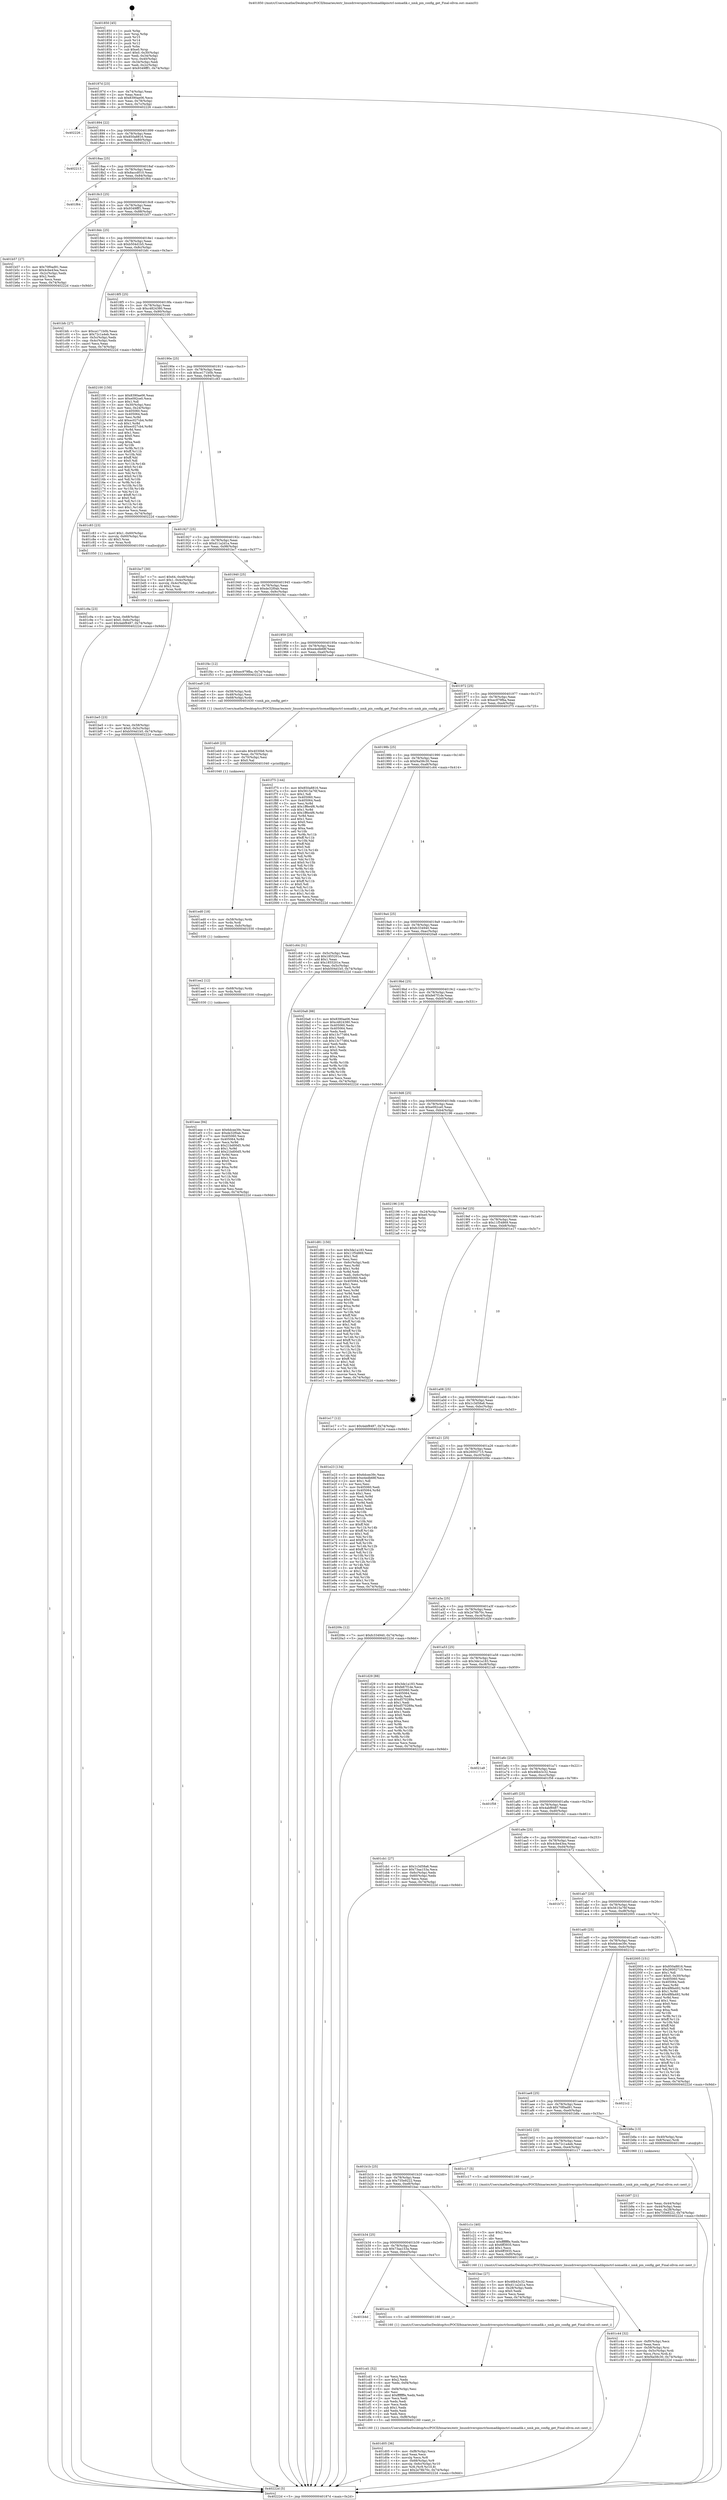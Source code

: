 digraph "0x401850" {
  label = "0x401850 (/mnt/c/Users/mathe/Desktop/tcc/POCII/binaries/extr_linuxdriverspinctrlnomadikpinctrl-nomadik.c_nmk_pin_config_get_Final-ollvm.out::main(0))"
  labelloc = "t"
  node[shape=record]

  Entry [label="",width=0.3,height=0.3,shape=circle,fillcolor=black,style=filled]
  "0x40187d" [label="{
     0x40187d [23]\l
     | [instrs]\l
     &nbsp;&nbsp;0x40187d \<+3\>: mov -0x74(%rbp),%eax\l
     &nbsp;&nbsp;0x401880 \<+2\>: mov %eax,%ecx\l
     &nbsp;&nbsp;0x401882 \<+6\>: sub $0x8390ae06,%ecx\l
     &nbsp;&nbsp;0x401888 \<+3\>: mov %eax,-0x78(%rbp)\l
     &nbsp;&nbsp;0x40188b \<+3\>: mov %ecx,-0x7c(%rbp)\l
     &nbsp;&nbsp;0x40188e \<+6\>: je 0000000000402226 \<main+0x9d6\>\l
  }"]
  "0x402226" [label="{
     0x402226\l
  }", style=dashed]
  "0x401894" [label="{
     0x401894 [22]\l
     | [instrs]\l
     &nbsp;&nbsp;0x401894 \<+5\>: jmp 0000000000401899 \<main+0x49\>\l
     &nbsp;&nbsp;0x401899 \<+3\>: mov -0x78(%rbp),%eax\l
     &nbsp;&nbsp;0x40189c \<+5\>: sub $0x850a8816,%eax\l
     &nbsp;&nbsp;0x4018a1 \<+3\>: mov %eax,-0x80(%rbp)\l
     &nbsp;&nbsp;0x4018a4 \<+6\>: je 0000000000402213 \<main+0x9c3\>\l
  }"]
  Exit [label="",width=0.3,height=0.3,shape=circle,fillcolor=black,style=filled,peripheries=2]
  "0x402213" [label="{
     0x402213\l
  }", style=dashed]
  "0x4018aa" [label="{
     0x4018aa [25]\l
     | [instrs]\l
     &nbsp;&nbsp;0x4018aa \<+5\>: jmp 00000000004018af \<main+0x5f\>\l
     &nbsp;&nbsp;0x4018af \<+3\>: mov -0x78(%rbp),%eax\l
     &nbsp;&nbsp;0x4018b2 \<+5\>: sub $0x8accd010,%eax\l
     &nbsp;&nbsp;0x4018b7 \<+6\>: mov %eax,-0x84(%rbp)\l
     &nbsp;&nbsp;0x4018bd \<+6\>: je 0000000000401f64 \<main+0x714\>\l
  }"]
  "0x401eee" [label="{
     0x401eee [94]\l
     | [instrs]\l
     &nbsp;&nbsp;0x401eee \<+5\>: mov $0x6dcee39c,%eax\l
     &nbsp;&nbsp;0x401ef3 \<+5\>: mov $0xde32f0ab,%esi\l
     &nbsp;&nbsp;0x401ef8 \<+7\>: mov 0x405060,%ecx\l
     &nbsp;&nbsp;0x401eff \<+8\>: mov 0x405064,%r8d\l
     &nbsp;&nbsp;0x401f07 \<+3\>: mov %ecx,%r9d\l
     &nbsp;&nbsp;0x401f0a \<+7\>: sub $0x21bd00d5,%r9d\l
     &nbsp;&nbsp;0x401f11 \<+4\>: sub $0x1,%r9d\l
     &nbsp;&nbsp;0x401f15 \<+7\>: add $0x21bd00d5,%r9d\l
     &nbsp;&nbsp;0x401f1c \<+4\>: imul %r9d,%ecx\l
     &nbsp;&nbsp;0x401f20 \<+3\>: and $0x1,%ecx\l
     &nbsp;&nbsp;0x401f23 \<+3\>: cmp $0x0,%ecx\l
     &nbsp;&nbsp;0x401f26 \<+4\>: sete %r10b\l
     &nbsp;&nbsp;0x401f2a \<+4\>: cmp $0xa,%r8d\l
     &nbsp;&nbsp;0x401f2e \<+4\>: setl %r11b\l
     &nbsp;&nbsp;0x401f32 \<+3\>: mov %r10b,%bl\l
     &nbsp;&nbsp;0x401f35 \<+3\>: and %r11b,%bl\l
     &nbsp;&nbsp;0x401f38 \<+3\>: xor %r11b,%r10b\l
     &nbsp;&nbsp;0x401f3b \<+3\>: or %r10b,%bl\l
     &nbsp;&nbsp;0x401f3e \<+3\>: test $0x1,%bl\l
     &nbsp;&nbsp;0x401f41 \<+3\>: cmovne %esi,%eax\l
     &nbsp;&nbsp;0x401f44 \<+3\>: mov %eax,-0x74(%rbp)\l
     &nbsp;&nbsp;0x401f47 \<+5\>: jmp 000000000040222d \<main+0x9dd\>\l
  }"]
  "0x401f64" [label="{
     0x401f64\l
  }", style=dashed]
  "0x4018c3" [label="{
     0x4018c3 [25]\l
     | [instrs]\l
     &nbsp;&nbsp;0x4018c3 \<+5\>: jmp 00000000004018c8 \<main+0x78\>\l
     &nbsp;&nbsp;0x4018c8 \<+3\>: mov -0x78(%rbp),%eax\l
     &nbsp;&nbsp;0x4018cb \<+5\>: sub $0x9349fff1,%eax\l
     &nbsp;&nbsp;0x4018d0 \<+6\>: mov %eax,-0x88(%rbp)\l
     &nbsp;&nbsp;0x4018d6 \<+6\>: je 0000000000401b57 \<main+0x307\>\l
  }"]
  "0x401ee2" [label="{
     0x401ee2 [12]\l
     | [instrs]\l
     &nbsp;&nbsp;0x401ee2 \<+4\>: mov -0x68(%rbp),%rdx\l
     &nbsp;&nbsp;0x401ee6 \<+3\>: mov %rdx,%rdi\l
     &nbsp;&nbsp;0x401ee9 \<+5\>: call 0000000000401030 \<free@plt\>\l
     | [calls]\l
     &nbsp;&nbsp;0x401030 \{1\} (unknown)\l
  }"]
  "0x401b57" [label="{
     0x401b57 [27]\l
     | [instrs]\l
     &nbsp;&nbsp;0x401b57 \<+5\>: mov $0x70f0ad91,%eax\l
     &nbsp;&nbsp;0x401b5c \<+5\>: mov $0x4cbe43ea,%ecx\l
     &nbsp;&nbsp;0x401b61 \<+3\>: mov -0x2c(%rbp),%edx\l
     &nbsp;&nbsp;0x401b64 \<+3\>: cmp $0x2,%edx\l
     &nbsp;&nbsp;0x401b67 \<+3\>: cmovne %ecx,%eax\l
     &nbsp;&nbsp;0x401b6a \<+3\>: mov %eax,-0x74(%rbp)\l
     &nbsp;&nbsp;0x401b6d \<+5\>: jmp 000000000040222d \<main+0x9dd\>\l
  }"]
  "0x4018dc" [label="{
     0x4018dc [25]\l
     | [instrs]\l
     &nbsp;&nbsp;0x4018dc \<+5\>: jmp 00000000004018e1 \<main+0x91\>\l
     &nbsp;&nbsp;0x4018e1 \<+3\>: mov -0x78(%rbp),%eax\l
     &nbsp;&nbsp;0x4018e4 \<+5\>: sub $0xb504d1b5,%eax\l
     &nbsp;&nbsp;0x4018e9 \<+6\>: mov %eax,-0x8c(%rbp)\l
     &nbsp;&nbsp;0x4018ef \<+6\>: je 0000000000401bfc \<main+0x3ac\>\l
  }"]
  "0x40222d" [label="{
     0x40222d [5]\l
     | [instrs]\l
     &nbsp;&nbsp;0x40222d \<+5\>: jmp 000000000040187d \<main+0x2d\>\l
  }"]
  "0x401850" [label="{
     0x401850 [45]\l
     | [instrs]\l
     &nbsp;&nbsp;0x401850 \<+1\>: push %rbp\l
     &nbsp;&nbsp;0x401851 \<+3\>: mov %rsp,%rbp\l
     &nbsp;&nbsp;0x401854 \<+2\>: push %r15\l
     &nbsp;&nbsp;0x401856 \<+2\>: push %r14\l
     &nbsp;&nbsp;0x401858 \<+2\>: push %r12\l
     &nbsp;&nbsp;0x40185a \<+1\>: push %rbx\l
     &nbsp;&nbsp;0x40185b \<+7\>: sub $0xe0,%rsp\l
     &nbsp;&nbsp;0x401862 \<+7\>: movl $0x0,-0x30(%rbp)\l
     &nbsp;&nbsp;0x401869 \<+3\>: mov %edi,-0x34(%rbp)\l
     &nbsp;&nbsp;0x40186c \<+4\>: mov %rsi,-0x40(%rbp)\l
     &nbsp;&nbsp;0x401870 \<+3\>: mov -0x34(%rbp),%edi\l
     &nbsp;&nbsp;0x401873 \<+3\>: mov %edi,-0x2c(%rbp)\l
     &nbsp;&nbsp;0x401876 \<+7\>: movl $0x9349fff1,-0x74(%rbp)\l
  }"]
  "0x401ed0" [label="{
     0x401ed0 [18]\l
     | [instrs]\l
     &nbsp;&nbsp;0x401ed0 \<+4\>: mov -0x58(%rbp),%rdx\l
     &nbsp;&nbsp;0x401ed4 \<+3\>: mov %rdx,%rdi\l
     &nbsp;&nbsp;0x401ed7 \<+6\>: mov %eax,-0xfc(%rbp)\l
     &nbsp;&nbsp;0x401edd \<+5\>: call 0000000000401030 \<free@plt\>\l
     | [calls]\l
     &nbsp;&nbsp;0x401030 \{1\} (unknown)\l
  }"]
  "0x401bfc" [label="{
     0x401bfc [27]\l
     | [instrs]\l
     &nbsp;&nbsp;0x401bfc \<+5\>: mov $0xce171b0b,%eax\l
     &nbsp;&nbsp;0x401c01 \<+5\>: mov $0x72c1a4eb,%ecx\l
     &nbsp;&nbsp;0x401c06 \<+3\>: mov -0x5c(%rbp),%edx\l
     &nbsp;&nbsp;0x401c09 \<+3\>: cmp -0x4c(%rbp),%edx\l
     &nbsp;&nbsp;0x401c0c \<+3\>: cmovl %ecx,%eax\l
     &nbsp;&nbsp;0x401c0f \<+3\>: mov %eax,-0x74(%rbp)\l
     &nbsp;&nbsp;0x401c12 \<+5\>: jmp 000000000040222d \<main+0x9dd\>\l
  }"]
  "0x4018f5" [label="{
     0x4018f5 [25]\l
     | [instrs]\l
     &nbsp;&nbsp;0x4018f5 \<+5\>: jmp 00000000004018fa \<main+0xaa\>\l
     &nbsp;&nbsp;0x4018fa \<+3\>: mov -0x78(%rbp),%eax\l
     &nbsp;&nbsp;0x4018fd \<+5\>: sub $0xc4824380,%eax\l
     &nbsp;&nbsp;0x401902 \<+6\>: mov %eax,-0x90(%rbp)\l
     &nbsp;&nbsp;0x401908 \<+6\>: je 0000000000402100 \<main+0x8b0\>\l
  }"]
  "0x401eb9" [label="{
     0x401eb9 [23]\l
     | [instrs]\l
     &nbsp;&nbsp;0x401eb9 \<+10\>: movabs $0x4030b6,%rdi\l
     &nbsp;&nbsp;0x401ec3 \<+3\>: mov %eax,-0x70(%rbp)\l
     &nbsp;&nbsp;0x401ec6 \<+3\>: mov -0x70(%rbp),%esi\l
     &nbsp;&nbsp;0x401ec9 \<+2\>: mov $0x0,%al\l
     &nbsp;&nbsp;0x401ecb \<+5\>: call 0000000000401040 \<printf@plt\>\l
     | [calls]\l
     &nbsp;&nbsp;0x401040 \{1\} (unknown)\l
  }"]
  "0x402100" [label="{
     0x402100 [150]\l
     | [instrs]\l
     &nbsp;&nbsp;0x402100 \<+5\>: mov $0x8390ae06,%eax\l
     &nbsp;&nbsp;0x402105 \<+5\>: mov $0xe092ce0,%ecx\l
     &nbsp;&nbsp;0x40210a \<+2\>: mov $0x1,%dl\l
     &nbsp;&nbsp;0x40210c \<+3\>: mov -0x30(%rbp),%esi\l
     &nbsp;&nbsp;0x40210f \<+3\>: mov %esi,-0x24(%rbp)\l
     &nbsp;&nbsp;0x402112 \<+7\>: mov 0x405060,%esi\l
     &nbsp;&nbsp;0x402119 \<+7\>: mov 0x405064,%edi\l
     &nbsp;&nbsp;0x402120 \<+3\>: mov %esi,%r8d\l
     &nbsp;&nbsp;0x402123 \<+7\>: add $0xec027cb4,%r8d\l
     &nbsp;&nbsp;0x40212a \<+4\>: sub $0x1,%r8d\l
     &nbsp;&nbsp;0x40212e \<+7\>: sub $0xec027cb4,%r8d\l
     &nbsp;&nbsp;0x402135 \<+4\>: imul %r8d,%esi\l
     &nbsp;&nbsp;0x402139 \<+3\>: and $0x1,%esi\l
     &nbsp;&nbsp;0x40213c \<+3\>: cmp $0x0,%esi\l
     &nbsp;&nbsp;0x40213f \<+4\>: sete %r9b\l
     &nbsp;&nbsp;0x402143 \<+3\>: cmp $0xa,%edi\l
     &nbsp;&nbsp;0x402146 \<+4\>: setl %r10b\l
     &nbsp;&nbsp;0x40214a \<+3\>: mov %r9b,%r11b\l
     &nbsp;&nbsp;0x40214d \<+4\>: xor $0xff,%r11b\l
     &nbsp;&nbsp;0x402151 \<+3\>: mov %r10b,%bl\l
     &nbsp;&nbsp;0x402154 \<+3\>: xor $0xff,%bl\l
     &nbsp;&nbsp;0x402157 \<+3\>: xor $0x0,%dl\l
     &nbsp;&nbsp;0x40215a \<+3\>: mov %r11b,%r14b\l
     &nbsp;&nbsp;0x40215d \<+4\>: and $0x0,%r14b\l
     &nbsp;&nbsp;0x402161 \<+3\>: and %dl,%r9b\l
     &nbsp;&nbsp;0x402164 \<+3\>: mov %bl,%r15b\l
     &nbsp;&nbsp;0x402167 \<+4\>: and $0x0,%r15b\l
     &nbsp;&nbsp;0x40216b \<+3\>: and %dl,%r10b\l
     &nbsp;&nbsp;0x40216e \<+3\>: or %r9b,%r14b\l
     &nbsp;&nbsp;0x402171 \<+3\>: or %r10b,%r15b\l
     &nbsp;&nbsp;0x402174 \<+3\>: xor %r15b,%r14b\l
     &nbsp;&nbsp;0x402177 \<+3\>: or %bl,%r11b\l
     &nbsp;&nbsp;0x40217a \<+4\>: xor $0xff,%r11b\l
     &nbsp;&nbsp;0x40217e \<+3\>: or $0x0,%dl\l
     &nbsp;&nbsp;0x402181 \<+3\>: and %dl,%r11b\l
     &nbsp;&nbsp;0x402184 \<+3\>: or %r11b,%r14b\l
     &nbsp;&nbsp;0x402187 \<+4\>: test $0x1,%r14b\l
     &nbsp;&nbsp;0x40218b \<+3\>: cmovne %ecx,%eax\l
     &nbsp;&nbsp;0x40218e \<+3\>: mov %eax,-0x74(%rbp)\l
     &nbsp;&nbsp;0x402191 \<+5\>: jmp 000000000040222d \<main+0x9dd\>\l
  }"]
  "0x40190e" [label="{
     0x40190e [25]\l
     | [instrs]\l
     &nbsp;&nbsp;0x40190e \<+5\>: jmp 0000000000401913 \<main+0xc3\>\l
     &nbsp;&nbsp;0x401913 \<+3\>: mov -0x78(%rbp),%eax\l
     &nbsp;&nbsp;0x401916 \<+5\>: sub $0xce171b0b,%eax\l
     &nbsp;&nbsp;0x40191b \<+6\>: mov %eax,-0x94(%rbp)\l
     &nbsp;&nbsp;0x401921 \<+6\>: je 0000000000401c83 \<main+0x433\>\l
  }"]
  "0x401d05" [label="{
     0x401d05 [36]\l
     | [instrs]\l
     &nbsp;&nbsp;0x401d05 \<+6\>: mov -0xf8(%rbp),%ecx\l
     &nbsp;&nbsp;0x401d0b \<+3\>: imul %eax,%ecx\l
     &nbsp;&nbsp;0x401d0e \<+3\>: movslq %ecx,%r8\l
     &nbsp;&nbsp;0x401d11 \<+4\>: mov -0x68(%rbp),%r9\l
     &nbsp;&nbsp;0x401d15 \<+4\>: movslq -0x6c(%rbp),%r10\l
     &nbsp;&nbsp;0x401d19 \<+4\>: mov %r8,(%r9,%r10,8)\l
     &nbsp;&nbsp;0x401d1d \<+7\>: movl $0x2e78b70c,-0x74(%rbp)\l
     &nbsp;&nbsp;0x401d24 \<+5\>: jmp 000000000040222d \<main+0x9dd\>\l
  }"]
  "0x401c83" [label="{
     0x401c83 [23]\l
     | [instrs]\l
     &nbsp;&nbsp;0x401c83 \<+7\>: movl $0x1,-0x60(%rbp)\l
     &nbsp;&nbsp;0x401c8a \<+4\>: movslq -0x60(%rbp),%rax\l
     &nbsp;&nbsp;0x401c8e \<+4\>: shl $0x3,%rax\l
     &nbsp;&nbsp;0x401c92 \<+3\>: mov %rax,%rdi\l
     &nbsp;&nbsp;0x401c95 \<+5\>: call 0000000000401050 \<malloc@plt\>\l
     | [calls]\l
     &nbsp;&nbsp;0x401050 \{1\} (unknown)\l
  }"]
  "0x401927" [label="{
     0x401927 [25]\l
     | [instrs]\l
     &nbsp;&nbsp;0x401927 \<+5\>: jmp 000000000040192c \<main+0xdc\>\l
     &nbsp;&nbsp;0x40192c \<+3\>: mov -0x78(%rbp),%eax\l
     &nbsp;&nbsp;0x40192f \<+5\>: sub $0xd11a2d1a,%eax\l
     &nbsp;&nbsp;0x401934 \<+6\>: mov %eax,-0x98(%rbp)\l
     &nbsp;&nbsp;0x40193a \<+6\>: je 0000000000401bc7 \<main+0x377\>\l
  }"]
  "0x401cd1" [label="{
     0x401cd1 [52]\l
     | [instrs]\l
     &nbsp;&nbsp;0x401cd1 \<+2\>: xor %ecx,%ecx\l
     &nbsp;&nbsp;0x401cd3 \<+5\>: mov $0x2,%edx\l
     &nbsp;&nbsp;0x401cd8 \<+6\>: mov %edx,-0xf4(%rbp)\l
     &nbsp;&nbsp;0x401cde \<+1\>: cltd\l
     &nbsp;&nbsp;0x401cdf \<+6\>: mov -0xf4(%rbp),%esi\l
     &nbsp;&nbsp;0x401ce5 \<+2\>: idiv %esi\l
     &nbsp;&nbsp;0x401ce7 \<+6\>: imul $0xfffffffe,%edx,%edx\l
     &nbsp;&nbsp;0x401ced \<+2\>: mov %ecx,%edi\l
     &nbsp;&nbsp;0x401cef \<+2\>: sub %edx,%edi\l
     &nbsp;&nbsp;0x401cf1 \<+2\>: mov %ecx,%edx\l
     &nbsp;&nbsp;0x401cf3 \<+3\>: sub $0x1,%edx\l
     &nbsp;&nbsp;0x401cf6 \<+2\>: add %edx,%edi\l
     &nbsp;&nbsp;0x401cf8 \<+2\>: sub %edi,%ecx\l
     &nbsp;&nbsp;0x401cfa \<+6\>: mov %ecx,-0xf8(%rbp)\l
     &nbsp;&nbsp;0x401d00 \<+5\>: call 0000000000401160 \<next_i\>\l
     | [calls]\l
     &nbsp;&nbsp;0x401160 \{1\} (/mnt/c/Users/mathe/Desktop/tcc/POCII/binaries/extr_linuxdriverspinctrlnomadikpinctrl-nomadik.c_nmk_pin_config_get_Final-ollvm.out::next_i)\l
  }"]
  "0x401bc7" [label="{
     0x401bc7 [30]\l
     | [instrs]\l
     &nbsp;&nbsp;0x401bc7 \<+7\>: movl $0x64,-0x48(%rbp)\l
     &nbsp;&nbsp;0x401bce \<+7\>: movl $0x1,-0x4c(%rbp)\l
     &nbsp;&nbsp;0x401bd5 \<+4\>: movslq -0x4c(%rbp),%rax\l
     &nbsp;&nbsp;0x401bd9 \<+4\>: shl $0x2,%rax\l
     &nbsp;&nbsp;0x401bdd \<+3\>: mov %rax,%rdi\l
     &nbsp;&nbsp;0x401be0 \<+5\>: call 0000000000401050 \<malloc@plt\>\l
     | [calls]\l
     &nbsp;&nbsp;0x401050 \{1\} (unknown)\l
  }"]
  "0x401940" [label="{
     0x401940 [25]\l
     | [instrs]\l
     &nbsp;&nbsp;0x401940 \<+5\>: jmp 0000000000401945 \<main+0xf5\>\l
     &nbsp;&nbsp;0x401945 \<+3\>: mov -0x78(%rbp),%eax\l
     &nbsp;&nbsp;0x401948 \<+5\>: sub $0xde32f0ab,%eax\l
     &nbsp;&nbsp;0x40194d \<+6\>: mov %eax,-0x9c(%rbp)\l
     &nbsp;&nbsp;0x401953 \<+6\>: je 0000000000401f4c \<main+0x6fc\>\l
  }"]
  "0x401b4d" [label="{
     0x401b4d\l
  }", style=dashed]
  "0x401f4c" [label="{
     0x401f4c [12]\l
     | [instrs]\l
     &nbsp;&nbsp;0x401f4c \<+7\>: movl $0xec979fba,-0x74(%rbp)\l
     &nbsp;&nbsp;0x401f53 \<+5\>: jmp 000000000040222d \<main+0x9dd\>\l
  }"]
  "0x401959" [label="{
     0x401959 [25]\l
     | [instrs]\l
     &nbsp;&nbsp;0x401959 \<+5\>: jmp 000000000040195e \<main+0x10e\>\l
     &nbsp;&nbsp;0x40195e \<+3\>: mov -0x78(%rbp),%eax\l
     &nbsp;&nbsp;0x401961 \<+5\>: sub $0xe4edb68f,%eax\l
     &nbsp;&nbsp;0x401966 \<+6\>: mov %eax,-0xa0(%rbp)\l
     &nbsp;&nbsp;0x40196c \<+6\>: je 0000000000401ea9 \<main+0x659\>\l
  }"]
  "0x401ccc" [label="{
     0x401ccc [5]\l
     | [instrs]\l
     &nbsp;&nbsp;0x401ccc \<+5\>: call 0000000000401160 \<next_i\>\l
     | [calls]\l
     &nbsp;&nbsp;0x401160 \{1\} (/mnt/c/Users/mathe/Desktop/tcc/POCII/binaries/extr_linuxdriverspinctrlnomadikpinctrl-nomadik.c_nmk_pin_config_get_Final-ollvm.out::next_i)\l
  }"]
  "0x401ea9" [label="{
     0x401ea9 [16]\l
     | [instrs]\l
     &nbsp;&nbsp;0x401ea9 \<+4\>: mov -0x58(%rbp),%rdi\l
     &nbsp;&nbsp;0x401ead \<+3\>: mov -0x48(%rbp),%esi\l
     &nbsp;&nbsp;0x401eb0 \<+4\>: mov -0x68(%rbp),%rdx\l
     &nbsp;&nbsp;0x401eb4 \<+5\>: call 0000000000401630 \<nmk_pin_config_get\>\l
     | [calls]\l
     &nbsp;&nbsp;0x401630 \{1\} (/mnt/c/Users/mathe/Desktop/tcc/POCII/binaries/extr_linuxdriverspinctrlnomadikpinctrl-nomadik.c_nmk_pin_config_get_Final-ollvm.out::nmk_pin_config_get)\l
  }"]
  "0x401972" [label="{
     0x401972 [25]\l
     | [instrs]\l
     &nbsp;&nbsp;0x401972 \<+5\>: jmp 0000000000401977 \<main+0x127\>\l
     &nbsp;&nbsp;0x401977 \<+3\>: mov -0x78(%rbp),%eax\l
     &nbsp;&nbsp;0x40197a \<+5\>: sub $0xec979fba,%eax\l
     &nbsp;&nbsp;0x40197f \<+6\>: mov %eax,-0xa4(%rbp)\l
     &nbsp;&nbsp;0x401985 \<+6\>: je 0000000000401f75 \<main+0x725\>\l
  }"]
  "0x401c9a" [label="{
     0x401c9a [23]\l
     | [instrs]\l
     &nbsp;&nbsp;0x401c9a \<+4\>: mov %rax,-0x68(%rbp)\l
     &nbsp;&nbsp;0x401c9e \<+7\>: movl $0x0,-0x6c(%rbp)\l
     &nbsp;&nbsp;0x401ca5 \<+7\>: movl $0x4abf8487,-0x74(%rbp)\l
     &nbsp;&nbsp;0x401cac \<+5\>: jmp 000000000040222d \<main+0x9dd\>\l
  }"]
  "0x401f75" [label="{
     0x401f75 [144]\l
     | [instrs]\l
     &nbsp;&nbsp;0x401f75 \<+5\>: mov $0x850a8816,%eax\l
     &nbsp;&nbsp;0x401f7a \<+5\>: mov $0x5615a76f,%ecx\l
     &nbsp;&nbsp;0x401f7f \<+2\>: mov $0x1,%dl\l
     &nbsp;&nbsp;0x401f81 \<+7\>: mov 0x405060,%esi\l
     &nbsp;&nbsp;0x401f88 \<+7\>: mov 0x405064,%edi\l
     &nbsp;&nbsp;0x401f8f \<+3\>: mov %esi,%r8d\l
     &nbsp;&nbsp;0x401f92 \<+7\>: add $0x1ff6e4f6,%r8d\l
     &nbsp;&nbsp;0x401f99 \<+4\>: sub $0x1,%r8d\l
     &nbsp;&nbsp;0x401f9d \<+7\>: sub $0x1ff6e4f6,%r8d\l
     &nbsp;&nbsp;0x401fa4 \<+4\>: imul %r8d,%esi\l
     &nbsp;&nbsp;0x401fa8 \<+3\>: and $0x1,%esi\l
     &nbsp;&nbsp;0x401fab \<+3\>: cmp $0x0,%esi\l
     &nbsp;&nbsp;0x401fae \<+4\>: sete %r9b\l
     &nbsp;&nbsp;0x401fb2 \<+3\>: cmp $0xa,%edi\l
     &nbsp;&nbsp;0x401fb5 \<+4\>: setl %r10b\l
     &nbsp;&nbsp;0x401fb9 \<+3\>: mov %r9b,%r11b\l
     &nbsp;&nbsp;0x401fbc \<+4\>: xor $0xff,%r11b\l
     &nbsp;&nbsp;0x401fc0 \<+3\>: mov %r10b,%bl\l
     &nbsp;&nbsp;0x401fc3 \<+3\>: xor $0xff,%bl\l
     &nbsp;&nbsp;0x401fc6 \<+3\>: xor $0x0,%dl\l
     &nbsp;&nbsp;0x401fc9 \<+3\>: mov %r11b,%r14b\l
     &nbsp;&nbsp;0x401fcc \<+4\>: and $0x0,%r14b\l
     &nbsp;&nbsp;0x401fd0 \<+3\>: and %dl,%r9b\l
     &nbsp;&nbsp;0x401fd3 \<+3\>: mov %bl,%r15b\l
     &nbsp;&nbsp;0x401fd6 \<+4\>: and $0x0,%r15b\l
     &nbsp;&nbsp;0x401fda \<+3\>: and %dl,%r10b\l
     &nbsp;&nbsp;0x401fdd \<+3\>: or %r9b,%r14b\l
     &nbsp;&nbsp;0x401fe0 \<+3\>: or %r10b,%r15b\l
     &nbsp;&nbsp;0x401fe3 \<+3\>: xor %r15b,%r14b\l
     &nbsp;&nbsp;0x401fe6 \<+3\>: or %bl,%r11b\l
     &nbsp;&nbsp;0x401fe9 \<+4\>: xor $0xff,%r11b\l
     &nbsp;&nbsp;0x401fed \<+3\>: or $0x0,%dl\l
     &nbsp;&nbsp;0x401ff0 \<+3\>: and %dl,%r11b\l
     &nbsp;&nbsp;0x401ff3 \<+3\>: or %r11b,%r14b\l
     &nbsp;&nbsp;0x401ff6 \<+4\>: test $0x1,%r14b\l
     &nbsp;&nbsp;0x401ffa \<+3\>: cmovne %ecx,%eax\l
     &nbsp;&nbsp;0x401ffd \<+3\>: mov %eax,-0x74(%rbp)\l
     &nbsp;&nbsp;0x402000 \<+5\>: jmp 000000000040222d \<main+0x9dd\>\l
  }"]
  "0x40198b" [label="{
     0x40198b [25]\l
     | [instrs]\l
     &nbsp;&nbsp;0x40198b \<+5\>: jmp 0000000000401990 \<main+0x140\>\l
     &nbsp;&nbsp;0x401990 \<+3\>: mov -0x78(%rbp),%eax\l
     &nbsp;&nbsp;0x401993 \<+5\>: sub $0xf4a58c30,%eax\l
     &nbsp;&nbsp;0x401998 \<+6\>: mov %eax,-0xa8(%rbp)\l
     &nbsp;&nbsp;0x40199e \<+6\>: je 0000000000401c64 \<main+0x414\>\l
  }"]
  "0x401c44" [label="{
     0x401c44 [32]\l
     | [instrs]\l
     &nbsp;&nbsp;0x401c44 \<+6\>: mov -0xf0(%rbp),%ecx\l
     &nbsp;&nbsp;0x401c4a \<+3\>: imul %eax,%ecx\l
     &nbsp;&nbsp;0x401c4d \<+4\>: mov -0x58(%rbp),%rsi\l
     &nbsp;&nbsp;0x401c51 \<+4\>: movslq -0x5c(%rbp),%rdi\l
     &nbsp;&nbsp;0x401c55 \<+3\>: mov %ecx,(%rsi,%rdi,4)\l
     &nbsp;&nbsp;0x401c58 \<+7\>: movl $0xf4a58c30,-0x74(%rbp)\l
     &nbsp;&nbsp;0x401c5f \<+5\>: jmp 000000000040222d \<main+0x9dd\>\l
  }"]
  "0x401c64" [label="{
     0x401c64 [31]\l
     | [instrs]\l
     &nbsp;&nbsp;0x401c64 \<+3\>: mov -0x5c(%rbp),%eax\l
     &nbsp;&nbsp;0x401c67 \<+5\>: sub $0x1855201e,%eax\l
     &nbsp;&nbsp;0x401c6c \<+3\>: add $0x1,%eax\l
     &nbsp;&nbsp;0x401c6f \<+5\>: add $0x1855201e,%eax\l
     &nbsp;&nbsp;0x401c74 \<+3\>: mov %eax,-0x5c(%rbp)\l
     &nbsp;&nbsp;0x401c77 \<+7\>: movl $0xb504d1b5,-0x74(%rbp)\l
     &nbsp;&nbsp;0x401c7e \<+5\>: jmp 000000000040222d \<main+0x9dd\>\l
  }"]
  "0x4019a4" [label="{
     0x4019a4 [25]\l
     | [instrs]\l
     &nbsp;&nbsp;0x4019a4 \<+5\>: jmp 00000000004019a9 \<main+0x159\>\l
     &nbsp;&nbsp;0x4019a9 \<+3\>: mov -0x78(%rbp),%eax\l
     &nbsp;&nbsp;0x4019ac \<+5\>: sub $0xfc334940,%eax\l
     &nbsp;&nbsp;0x4019b1 \<+6\>: mov %eax,-0xac(%rbp)\l
     &nbsp;&nbsp;0x4019b7 \<+6\>: je 00000000004020a8 \<main+0x858\>\l
  }"]
  "0x401c1c" [label="{
     0x401c1c [40]\l
     | [instrs]\l
     &nbsp;&nbsp;0x401c1c \<+5\>: mov $0x2,%ecx\l
     &nbsp;&nbsp;0x401c21 \<+1\>: cltd\l
     &nbsp;&nbsp;0x401c22 \<+2\>: idiv %ecx\l
     &nbsp;&nbsp;0x401c24 \<+6\>: imul $0xfffffffe,%edx,%ecx\l
     &nbsp;&nbsp;0x401c2a \<+6\>: sub $0x6ff3935,%ecx\l
     &nbsp;&nbsp;0x401c30 \<+3\>: add $0x1,%ecx\l
     &nbsp;&nbsp;0x401c33 \<+6\>: add $0x6ff3935,%ecx\l
     &nbsp;&nbsp;0x401c39 \<+6\>: mov %ecx,-0xf0(%rbp)\l
     &nbsp;&nbsp;0x401c3f \<+5\>: call 0000000000401160 \<next_i\>\l
     | [calls]\l
     &nbsp;&nbsp;0x401160 \{1\} (/mnt/c/Users/mathe/Desktop/tcc/POCII/binaries/extr_linuxdriverspinctrlnomadikpinctrl-nomadik.c_nmk_pin_config_get_Final-ollvm.out::next_i)\l
  }"]
  "0x4020a8" [label="{
     0x4020a8 [88]\l
     | [instrs]\l
     &nbsp;&nbsp;0x4020a8 \<+5\>: mov $0x8390ae06,%eax\l
     &nbsp;&nbsp;0x4020ad \<+5\>: mov $0xc4824380,%ecx\l
     &nbsp;&nbsp;0x4020b2 \<+7\>: mov 0x405060,%edx\l
     &nbsp;&nbsp;0x4020b9 \<+7\>: mov 0x405064,%esi\l
     &nbsp;&nbsp;0x4020c0 \<+2\>: mov %edx,%edi\l
     &nbsp;&nbsp;0x4020c2 \<+6\>: add $0x13c77d64,%edi\l
     &nbsp;&nbsp;0x4020c8 \<+3\>: sub $0x1,%edi\l
     &nbsp;&nbsp;0x4020cb \<+6\>: sub $0x13c77d64,%edi\l
     &nbsp;&nbsp;0x4020d1 \<+3\>: imul %edi,%edx\l
     &nbsp;&nbsp;0x4020d4 \<+3\>: and $0x1,%edx\l
     &nbsp;&nbsp;0x4020d7 \<+3\>: cmp $0x0,%edx\l
     &nbsp;&nbsp;0x4020da \<+4\>: sete %r8b\l
     &nbsp;&nbsp;0x4020de \<+3\>: cmp $0xa,%esi\l
     &nbsp;&nbsp;0x4020e1 \<+4\>: setl %r9b\l
     &nbsp;&nbsp;0x4020e5 \<+3\>: mov %r8b,%r10b\l
     &nbsp;&nbsp;0x4020e8 \<+3\>: and %r9b,%r10b\l
     &nbsp;&nbsp;0x4020eb \<+3\>: xor %r9b,%r8b\l
     &nbsp;&nbsp;0x4020ee \<+3\>: or %r8b,%r10b\l
     &nbsp;&nbsp;0x4020f1 \<+4\>: test $0x1,%r10b\l
     &nbsp;&nbsp;0x4020f5 \<+3\>: cmovne %ecx,%eax\l
     &nbsp;&nbsp;0x4020f8 \<+3\>: mov %eax,-0x74(%rbp)\l
     &nbsp;&nbsp;0x4020fb \<+5\>: jmp 000000000040222d \<main+0x9dd\>\l
  }"]
  "0x4019bd" [label="{
     0x4019bd [25]\l
     | [instrs]\l
     &nbsp;&nbsp;0x4019bd \<+5\>: jmp 00000000004019c2 \<main+0x172\>\l
     &nbsp;&nbsp;0x4019c2 \<+3\>: mov -0x78(%rbp),%eax\l
     &nbsp;&nbsp;0x4019c5 \<+5\>: sub $0xfe67f1de,%eax\l
     &nbsp;&nbsp;0x4019ca \<+6\>: mov %eax,-0xb0(%rbp)\l
     &nbsp;&nbsp;0x4019d0 \<+6\>: je 0000000000401d81 \<main+0x531\>\l
  }"]
  "0x401be5" [label="{
     0x401be5 [23]\l
     | [instrs]\l
     &nbsp;&nbsp;0x401be5 \<+4\>: mov %rax,-0x58(%rbp)\l
     &nbsp;&nbsp;0x401be9 \<+7\>: movl $0x0,-0x5c(%rbp)\l
     &nbsp;&nbsp;0x401bf0 \<+7\>: movl $0xb504d1b5,-0x74(%rbp)\l
     &nbsp;&nbsp;0x401bf7 \<+5\>: jmp 000000000040222d \<main+0x9dd\>\l
  }"]
  "0x401d81" [label="{
     0x401d81 [150]\l
     | [instrs]\l
     &nbsp;&nbsp;0x401d81 \<+5\>: mov $0x3de1a183,%eax\l
     &nbsp;&nbsp;0x401d86 \<+5\>: mov $0x11f54869,%ecx\l
     &nbsp;&nbsp;0x401d8b \<+2\>: mov $0x1,%dl\l
     &nbsp;&nbsp;0x401d8d \<+2\>: xor %esi,%esi\l
     &nbsp;&nbsp;0x401d8f \<+3\>: mov -0x6c(%rbp),%edi\l
     &nbsp;&nbsp;0x401d92 \<+3\>: mov %esi,%r8d\l
     &nbsp;&nbsp;0x401d95 \<+4\>: sub $0x1,%r8d\l
     &nbsp;&nbsp;0x401d99 \<+3\>: sub %r8d,%edi\l
     &nbsp;&nbsp;0x401d9c \<+3\>: mov %edi,-0x6c(%rbp)\l
     &nbsp;&nbsp;0x401d9f \<+7\>: mov 0x405060,%edi\l
     &nbsp;&nbsp;0x401da6 \<+8\>: mov 0x405064,%r8d\l
     &nbsp;&nbsp;0x401dae \<+3\>: sub $0x1,%esi\l
     &nbsp;&nbsp;0x401db1 \<+3\>: mov %edi,%r9d\l
     &nbsp;&nbsp;0x401db4 \<+3\>: add %esi,%r9d\l
     &nbsp;&nbsp;0x401db7 \<+4\>: imul %r9d,%edi\l
     &nbsp;&nbsp;0x401dbb \<+3\>: and $0x1,%edi\l
     &nbsp;&nbsp;0x401dbe \<+3\>: cmp $0x0,%edi\l
     &nbsp;&nbsp;0x401dc1 \<+4\>: sete %r10b\l
     &nbsp;&nbsp;0x401dc5 \<+4\>: cmp $0xa,%r8d\l
     &nbsp;&nbsp;0x401dc9 \<+4\>: setl %r11b\l
     &nbsp;&nbsp;0x401dcd \<+3\>: mov %r10b,%bl\l
     &nbsp;&nbsp;0x401dd0 \<+3\>: xor $0xff,%bl\l
     &nbsp;&nbsp;0x401dd3 \<+3\>: mov %r11b,%r14b\l
     &nbsp;&nbsp;0x401dd6 \<+4\>: xor $0xff,%r14b\l
     &nbsp;&nbsp;0x401dda \<+3\>: xor $0x1,%dl\l
     &nbsp;&nbsp;0x401ddd \<+3\>: mov %bl,%r15b\l
     &nbsp;&nbsp;0x401de0 \<+4\>: and $0xff,%r15b\l
     &nbsp;&nbsp;0x401de4 \<+3\>: and %dl,%r10b\l
     &nbsp;&nbsp;0x401de7 \<+3\>: mov %r14b,%r12b\l
     &nbsp;&nbsp;0x401dea \<+4\>: and $0xff,%r12b\l
     &nbsp;&nbsp;0x401dee \<+3\>: and %dl,%r11b\l
     &nbsp;&nbsp;0x401df1 \<+3\>: or %r10b,%r15b\l
     &nbsp;&nbsp;0x401df4 \<+3\>: or %r11b,%r12b\l
     &nbsp;&nbsp;0x401df7 \<+3\>: xor %r12b,%r15b\l
     &nbsp;&nbsp;0x401dfa \<+3\>: or %r14b,%bl\l
     &nbsp;&nbsp;0x401dfd \<+3\>: xor $0xff,%bl\l
     &nbsp;&nbsp;0x401e00 \<+3\>: or $0x1,%dl\l
     &nbsp;&nbsp;0x401e03 \<+2\>: and %dl,%bl\l
     &nbsp;&nbsp;0x401e05 \<+3\>: or %bl,%r15b\l
     &nbsp;&nbsp;0x401e08 \<+4\>: test $0x1,%r15b\l
     &nbsp;&nbsp;0x401e0c \<+3\>: cmovne %ecx,%eax\l
     &nbsp;&nbsp;0x401e0f \<+3\>: mov %eax,-0x74(%rbp)\l
     &nbsp;&nbsp;0x401e12 \<+5\>: jmp 000000000040222d \<main+0x9dd\>\l
  }"]
  "0x4019d6" [label="{
     0x4019d6 [25]\l
     | [instrs]\l
     &nbsp;&nbsp;0x4019d6 \<+5\>: jmp 00000000004019db \<main+0x18b\>\l
     &nbsp;&nbsp;0x4019db \<+3\>: mov -0x78(%rbp),%eax\l
     &nbsp;&nbsp;0x4019de \<+5\>: sub $0xe092ce0,%eax\l
     &nbsp;&nbsp;0x4019e3 \<+6\>: mov %eax,-0xb4(%rbp)\l
     &nbsp;&nbsp;0x4019e9 \<+6\>: je 0000000000402196 \<main+0x946\>\l
  }"]
  "0x401b34" [label="{
     0x401b34 [25]\l
     | [instrs]\l
     &nbsp;&nbsp;0x401b34 \<+5\>: jmp 0000000000401b39 \<main+0x2e9\>\l
     &nbsp;&nbsp;0x401b39 \<+3\>: mov -0x78(%rbp),%eax\l
     &nbsp;&nbsp;0x401b3c \<+5\>: sub $0x73aa153a,%eax\l
     &nbsp;&nbsp;0x401b41 \<+6\>: mov %eax,-0xec(%rbp)\l
     &nbsp;&nbsp;0x401b47 \<+6\>: je 0000000000401ccc \<main+0x47c\>\l
  }"]
  "0x402196" [label="{
     0x402196 [19]\l
     | [instrs]\l
     &nbsp;&nbsp;0x402196 \<+3\>: mov -0x24(%rbp),%eax\l
     &nbsp;&nbsp;0x402199 \<+7\>: add $0xe0,%rsp\l
     &nbsp;&nbsp;0x4021a0 \<+1\>: pop %rbx\l
     &nbsp;&nbsp;0x4021a1 \<+2\>: pop %r12\l
     &nbsp;&nbsp;0x4021a3 \<+2\>: pop %r14\l
     &nbsp;&nbsp;0x4021a5 \<+2\>: pop %r15\l
     &nbsp;&nbsp;0x4021a7 \<+1\>: pop %rbp\l
     &nbsp;&nbsp;0x4021a8 \<+1\>: ret\l
  }"]
  "0x4019ef" [label="{
     0x4019ef [25]\l
     | [instrs]\l
     &nbsp;&nbsp;0x4019ef \<+5\>: jmp 00000000004019f4 \<main+0x1a4\>\l
     &nbsp;&nbsp;0x4019f4 \<+3\>: mov -0x78(%rbp),%eax\l
     &nbsp;&nbsp;0x4019f7 \<+5\>: sub $0x11f54869,%eax\l
     &nbsp;&nbsp;0x4019fc \<+6\>: mov %eax,-0xb8(%rbp)\l
     &nbsp;&nbsp;0x401a02 \<+6\>: je 0000000000401e17 \<main+0x5c7\>\l
  }"]
  "0x401bac" [label="{
     0x401bac [27]\l
     | [instrs]\l
     &nbsp;&nbsp;0x401bac \<+5\>: mov $0x46b43c32,%eax\l
     &nbsp;&nbsp;0x401bb1 \<+5\>: mov $0xd11a2d1a,%ecx\l
     &nbsp;&nbsp;0x401bb6 \<+3\>: mov -0x28(%rbp),%edx\l
     &nbsp;&nbsp;0x401bb9 \<+3\>: cmp $0x0,%edx\l
     &nbsp;&nbsp;0x401bbc \<+3\>: cmove %ecx,%eax\l
     &nbsp;&nbsp;0x401bbf \<+3\>: mov %eax,-0x74(%rbp)\l
     &nbsp;&nbsp;0x401bc2 \<+5\>: jmp 000000000040222d \<main+0x9dd\>\l
  }"]
  "0x401e17" [label="{
     0x401e17 [12]\l
     | [instrs]\l
     &nbsp;&nbsp;0x401e17 \<+7\>: movl $0x4abf8487,-0x74(%rbp)\l
     &nbsp;&nbsp;0x401e1e \<+5\>: jmp 000000000040222d \<main+0x9dd\>\l
  }"]
  "0x401a08" [label="{
     0x401a08 [25]\l
     | [instrs]\l
     &nbsp;&nbsp;0x401a08 \<+5\>: jmp 0000000000401a0d \<main+0x1bd\>\l
     &nbsp;&nbsp;0x401a0d \<+3\>: mov -0x78(%rbp),%eax\l
     &nbsp;&nbsp;0x401a10 \<+5\>: sub $0x1c3d58a6,%eax\l
     &nbsp;&nbsp;0x401a15 \<+6\>: mov %eax,-0xbc(%rbp)\l
     &nbsp;&nbsp;0x401a1b \<+6\>: je 0000000000401e23 \<main+0x5d3\>\l
  }"]
  "0x401b1b" [label="{
     0x401b1b [25]\l
     | [instrs]\l
     &nbsp;&nbsp;0x401b1b \<+5\>: jmp 0000000000401b20 \<main+0x2d0\>\l
     &nbsp;&nbsp;0x401b20 \<+3\>: mov -0x78(%rbp),%eax\l
     &nbsp;&nbsp;0x401b23 \<+5\>: sub $0x735e9222,%eax\l
     &nbsp;&nbsp;0x401b28 \<+6\>: mov %eax,-0xe8(%rbp)\l
     &nbsp;&nbsp;0x401b2e \<+6\>: je 0000000000401bac \<main+0x35c\>\l
  }"]
  "0x401e23" [label="{
     0x401e23 [134]\l
     | [instrs]\l
     &nbsp;&nbsp;0x401e23 \<+5\>: mov $0x6dcee39c,%eax\l
     &nbsp;&nbsp;0x401e28 \<+5\>: mov $0xe4edb68f,%ecx\l
     &nbsp;&nbsp;0x401e2d \<+2\>: mov $0x1,%dl\l
     &nbsp;&nbsp;0x401e2f \<+2\>: xor %esi,%esi\l
     &nbsp;&nbsp;0x401e31 \<+7\>: mov 0x405060,%edi\l
     &nbsp;&nbsp;0x401e38 \<+8\>: mov 0x405064,%r8d\l
     &nbsp;&nbsp;0x401e40 \<+3\>: sub $0x1,%esi\l
     &nbsp;&nbsp;0x401e43 \<+3\>: mov %edi,%r9d\l
     &nbsp;&nbsp;0x401e46 \<+3\>: add %esi,%r9d\l
     &nbsp;&nbsp;0x401e49 \<+4\>: imul %r9d,%edi\l
     &nbsp;&nbsp;0x401e4d \<+3\>: and $0x1,%edi\l
     &nbsp;&nbsp;0x401e50 \<+3\>: cmp $0x0,%edi\l
     &nbsp;&nbsp;0x401e53 \<+4\>: sete %r10b\l
     &nbsp;&nbsp;0x401e57 \<+4\>: cmp $0xa,%r8d\l
     &nbsp;&nbsp;0x401e5b \<+4\>: setl %r11b\l
     &nbsp;&nbsp;0x401e5f \<+3\>: mov %r10b,%bl\l
     &nbsp;&nbsp;0x401e62 \<+3\>: xor $0xff,%bl\l
     &nbsp;&nbsp;0x401e65 \<+3\>: mov %r11b,%r14b\l
     &nbsp;&nbsp;0x401e68 \<+4\>: xor $0xff,%r14b\l
     &nbsp;&nbsp;0x401e6c \<+3\>: xor $0x1,%dl\l
     &nbsp;&nbsp;0x401e6f \<+3\>: mov %bl,%r15b\l
     &nbsp;&nbsp;0x401e72 \<+4\>: and $0xff,%r15b\l
     &nbsp;&nbsp;0x401e76 \<+3\>: and %dl,%r10b\l
     &nbsp;&nbsp;0x401e79 \<+3\>: mov %r14b,%r12b\l
     &nbsp;&nbsp;0x401e7c \<+4\>: and $0xff,%r12b\l
     &nbsp;&nbsp;0x401e80 \<+3\>: and %dl,%r11b\l
     &nbsp;&nbsp;0x401e83 \<+3\>: or %r10b,%r15b\l
     &nbsp;&nbsp;0x401e86 \<+3\>: or %r11b,%r12b\l
     &nbsp;&nbsp;0x401e89 \<+3\>: xor %r12b,%r15b\l
     &nbsp;&nbsp;0x401e8c \<+3\>: or %r14b,%bl\l
     &nbsp;&nbsp;0x401e8f \<+3\>: xor $0xff,%bl\l
     &nbsp;&nbsp;0x401e92 \<+3\>: or $0x1,%dl\l
     &nbsp;&nbsp;0x401e95 \<+2\>: and %dl,%bl\l
     &nbsp;&nbsp;0x401e97 \<+3\>: or %bl,%r15b\l
     &nbsp;&nbsp;0x401e9a \<+4\>: test $0x1,%r15b\l
     &nbsp;&nbsp;0x401e9e \<+3\>: cmovne %ecx,%eax\l
     &nbsp;&nbsp;0x401ea1 \<+3\>: mov %eax,-0x74(%rbp)\l
     &nbsp;&nbsp;0x401ea4 \<+5\>: jmp 000000000040222d \<main+0x9dd\>\l
  }"]
  "0x401a21" [label="{
     0x401a21 [25]\l
     | [instrs]\l
     &nbsp;&nbsp;0x401a21 \<+5\>: jmp 0000000000401a26 \<main+0x1d6\>\l
     &nbsp;&nbsp;0x401a26 \<+3\>: mov -0x78(%rbp),%eax\l
     &nbsp;&nbsp;0x401a29 \<+5\>: sub $0x26002715,%eax\l
     &nbsp;&nbsp;0x401a2e \<+6\>: mov %eax,-0xc0(%rbp)\l
     &nbsp;&nbsp;0x401a34 \<+6\>: je 000000000040209c \<main+0x84c\>\l
  }"]
  "0x401c17" [label="{
     0x401c17 [5]\l
     | [instrs]\l
     &nbsp;&nbsp;0x401c17 \<+5\>: call 0000000000401160 \<next_i\>\l
     | [calls]\l
     &nbsp;&nbsp;0x401160 \{1\} (/mnt/c/Users/mathe/Desktop/tcc/POCII/binaries/extr_linuxdriverspinctrlnomadikpinctrl-nomadik.c_nmk_pin_config_get_Final-ollvm.out::next_i)\l
  }"]
  "0x40209c" [label="{
     0x40209c [12]\l
     | [instrs]\l
     &nbsp;&nbsp;0x40209c \<+7\>: movl $0xfc334940,-0x74(%rbp)\l
     &nbsp;&nbsp;0x4020a3 \<+5\>: jmp 000000000040222d \<main+0x9dd\>\l
  }"]
  "0x401a3a" [label="{
     0x401a3a [25]\l
     | [instrs]\l
     &nbsp;&nbsp;0x401a3a \<+5\>: jmp 0000000000401a3f \<main+0x1ef\>\l
     &nbsp;&nbsp;0x401a3f \<+3\>: mov -0x78(%rbp),%eax\l
     &nbsp;&nbsp;0x401a42 \<+5\>: sub $0x2e78b70c,%eax\l
     &nbsp;&nbsp;0x401a47 \<+6\>: mov %eax,-0xc4(%rbp)\l
     &nbsp;&nbsp;0x401a4d \<+6\>: je 0000000000401d29 \<main+0x4d9\>\l
  }"]
  "0x401b97" [label="{
     0x401b97 [21]\l
     | [instrs]\l
     &nbsp;&nbsp;0x401b97 \<+3\>: mov %eax,-0x44(%rbp)\l
     &nbsp;&nbsp;0x401b9a \<+3\>: mov -0x44(%rbp),%eax\l
     &nbsp;&nbsp;0x401b9d \<+3\>: mov %eax,-0x28(%rbp)\l
     &nbsp;&nbsp;0x401ba0 \<+7\>: movl $0x735e9222,-0x74(%rbp)\l
     &nbsp;&nbsp;0x401ba7 \<+5\>: jmp 000000000040222d \<main+0x9dd\>\l
  }"]
  "0x401d29" [label="{
     0x401d29 [88]\l
     | [instrs]\l
     &nbsp;&nbsp;0x401d29 \<+5\>: mov $0x3de1a183,%eax\l
     &nbsp;&nbsp;0x401d2e \<+5\>: mov $0xfe67f1de,%ecx\l
     &nbsp;&nbsp;0x401d33 \<+7\>: mov 0x405060,%edx\l
     &nbsp;&nbsp;0x401d3a \<+7\>: mov 0x405064,%esi\l
     &nbsp;&nbsp;0x401d41 \<+2\>: mov %edx,%edi\l
     &nbsp;&nbsp;0x401d43 \<+6\>: sub $0xd570289a,%edi\l
     &nbsp;&nbsp;0x401d49 \<+3\>: sub $0x1,%edi\l
     &nbsp;&nbsp;0x401d4c \<+6\>: add $0xd570289a,%edi\l
     &nbsp;&nbsp;0x401d52 \<+3\>: imul %edi,%edx\l
     &nbsp;&nbsp;0x401d55 \<+3\>: and $0x1,%edx\l
     &nbsp;&nbsp;0x401d58 \<+3\>: cmp $0x0,%edx\l
     &nbsp;&nbsp;0x401d5b \<+4\>: sete %r8b\l
     &nbsp;&nbsp;0x401d5f \<+3\>: cmp $0xa,%esi\l
     &nbsp;&nbsp;0x401d62 \<+4\>: setl %r9b\l
     &nbsp;&nbsp;0x401d66 \<+3\>: mov %r8b,%r10b\l
     &nbsp;&nbsp;0x401d69 \<+3\>: and %r9b,%r10b\l
     &nbsp;&nbsp;0x401d6c \<+3\>: xor %r9b,%r8b\l
     &nbsp;&nbsp;0x401d6f \<+3\>: or %r8b,%r10b\l
     &nbsp;&nbsp;0x401d72 \<+4\>: test $0x1,%r10b\l
     &nbsp;&nbsp;0x401d76 \<+3\>: cmovne %ecx,%eax\l
     &nbsp;&nbsp;0x401d79 \<+3\>: mov %eax,-0x74(%rbp)\l
     &nbsp;&nbsp;0x401d7c \<+5\>: jmp 000000000040222d \<main+0x9dd\>\l
  }"]
  "0x401a53" [label="{
     0x401a53 [25]\l
     | [instrs]\l
     &nbsp;&nbsp;0x401a53 \<+5\>: jmp 0000000000401a58 \<main+0x208\>\l
     &nbsp;&nbsp;0x401a58 \<+3\>: mov -0x78(%rbp),%eax\l
     &nbsp;&nbsp;0x401a5b \<+5\>: sub $0x3de1a183,%eax\l
     &nbsp;&nbsp;0x401a60 \<+6\>: mov %eax,-0xc8(%rbp)\l
     &nbsp;&nbsp;0x401a66 \<+6\>: je 00000000004021a9 \<main+0x959\>\l
  }"]
  "0x401b02" [label="{
     0x401b02 [25]\l
     | [instrs]\l
     &nbsp;&nbsp;0x401b02 \<+5\>: jmp 0000000000401b07 \<main+0x2b7\>\l
     &nbsp;&nbsp;0x401b07 \<+3\>: mov -0x78(%rbp),%eax\l
     &nbsp;&nbsp;0x401b0a \<+5\>: sub $0x72c1a4eb,%eax\l
     &nbsp;&nbsp;0x401b0f \<+6\>: mov %eax,-0xe4(%rbp)\l
     &nbsp;&nbsp;0x401b15 \<+6\>: je 0000000000401c17 \<main+0x3c7\>\l
  }"]
  "0x4021a9" [label="{
     0x4021a9\l
  }", style=dashed]
  "0x401a6c" [label="{
     0x401a6c [25]\l
     | [instrs]\l
     &nbsp;&nbsp;0x401a6c \<+5\>: jmp 0000000000401a71 \<main+0x221\>\l
     &nbsp;&nbsp;0x401a71 \<+3\>: mov -0x78(%rbp),%eax\l
     &nbsp;&nbsp;0x401a74 \<+5\>: sub $0x46b43c32,%eax\l
     &nbsp;&nbsp;0x401a79 \<+6\>: mov %eax,-0xcc(%rbp)\l
     &nbsp;&nbsp;0x401a7f \<+6\>: je 0000000000401f58 \<main+0x708\>\l
  }"]
  "0x401b8a" [label="{
     0x401b8a [13]\l
     | [instrs]\l
     &nbsp;&nbsp;0x401b8a \<+4\>: mov -0x40(%rbp),%rax\l
     &nbsp;&nbsp;0x401b8e \<+4\>: mov 0x8(%rax),%rdi\l
     &nbsp;&nbsp;0x401b92 \<+5\>: call 0000000000401060 \<atoi@plt\>\l
     | [calls]\l
     &nbsp;&nbsp;0x401060 \{1\} (unknown)\l
  }"]
  "0x401f58" [label="{
     0x401f58\l
  }", style=dashed]
  "0x401a85" [label="{
     0x401a85 [25]\l
     | [instrs]\l
     &nbsp;&nbsp;0x401a85 \<+5\>: jmp 0000000000401a8a \<main+0x23a\>\l
     &nbsp;&nbsp;0x401a8a \<+3\>: mov -0x78(%rbp),%eax\l
     &nbsp;&nbsp;0x401a8d \<+5\>: sub $0x4abf8487,%eax\l
     &nbsp;&nbsp;0x401a92 \<+6\>: mov %eax,-0xd0(%rbp)\l
     &nbsp;&nbsp;0x401a98 \<+6\>: je 0000000000401cb1 \<main+0x461\>\l
  }"]
  "0x401ae9" [label="{
     0x401ae9 [25]\l
     | [instrs]\l
     &nbsp;&nbsp;0x401ae9 \<+5\>: jmp 0000000000401aee \<main+0x29e\>\l
     &nbsp;&nbsp;0x401aee \<+3\>: mov -0x78(%rbp),%eax\l
     &nbsp;&nbsp;0x401af1 \<+5\>: sub $0x70f0ad91,%eax\l
     &nbsp;&nbsp;0x401af6 \<+6\>: mov %eax,-0xe0(%rbp)\l
     &nbsp;&nbsp;0x401afc \<+6\>: je 0000000000401b8a \<main+0x33a\>\l
  }"]
  "0x401cb1" [label="{
     0x401cb1 [27]\l
     | [instrs]\l
     &nbsp;&nbsp;0x401cb1 \<+5\>: mov $0x1c3d58a6,%eax\l
     &nbsp;&nbsp;0x401cb6 \<+5\>: mov $0x73aa153a,%ecx\l
     &nbsp;&nbsp;0x401cbb \<+3\>: mov -0x6c(%rbp),%edx\l
     &nbsp;&nbsp;0x401cbe \<+3\>: cmp -0x60(%rbp),%edx\l
     &nbsp;&nbsp;0x401cc1 \<+3\>: cmovl %ecx,%eax\l
     &nbsp;&nbsp;0x401cc4 \<+3\>: mov %eax,-0x74(%rbp)\l
     &nbsp;&nbsp;0x401cc7 \<+5\>: jmp 000000000040222d \<main+0x9dd\>\l
  }"]
  "0x401a9e" [label="{
     0x401a9e [25]\l
     | [instrs]\l
     &nbsp;&nbsp;0x401a9e \<+5\>: jmp 0000000000401aa3 \<main+0x253\>\l
     &nbsp;&nbsp;0x401aa3 \<+3\>: mov -0x78(%rbp),%eax\l
     &nbsp;&nbsp;0x401aa6 \<+5\>: sub $0x4cbe43ea,%eax\l
     &nbsp;&nbsp;0x401aab \<+6\>: mov %eax,-0xd4(%rbp)\l
     &nbsp;&nbsp;0x401ab1 \<+6\>: je 0000000000401b72 \<main+0x322\>\l
  }"]
  "0x4021c2" [label="{
     0x4021c2\l
  }", style=dashed]
  "0x401b72" [label="{
     0x401b72\l
  }", style=dashed]
  "0x401ab7" [label="{
     0x401ab7 [25]\l
     | [instrs]\l
     &nbsp;&nbsp;0x401ab7 \<+5\>: jmp 0000000000401abc \<main+0x26c\>\l
     &nbsp;&nbsp;0x401abc \<+3\>: mov -0x78(%rbp),%eax\l
     &nbsp;&nbsp;0x401abf \<+5\>: sub $0x5615a76f,%eax\l
     &nbsp;&nbsp;0x401ac4 \<+6\>: mov %eax,-0xd8(%rbp)\l
     &nbsp;&nbsp;0x401aca \<+6\>: je 0000000000402005 \<main+0x7b5\>\l
  }"]
  "0x401ad0" [label="{
     0x401ad0 [25]\l
     | [instrs]\l
     &nbsp;&nbsp;0x401ad0 \<+5\>: jmp 0000000000401ad5 \<main+0x285\>\l
     &nbsp;&nbsp;0x401ad5 \<+3\>: mov -0x78(%rbp),%eax\l
     &nbsp;&nbsp;0x401ad8 \<+5\>: sub $0x6dcee39c,%eax\l
     &nbsp;&nbsp;0x401add \<+6\>: mov %eax,-0xdc(%rbp)\l
     &nbsp;&nbsp;0x401ae3 \<+6\>: je 00000000004021c2 \<main+0x972\>\l
  }"]
  "0x402005" [label="{
     0x402005 [151]\l
     | [instrs]\l
     &nbsp;&nbsp;0x402005 \<+5\>: mov $0x850a8816,%eax\l
     &nbsp;&nbsp;0x40200a \<+5\>: mov $0x26002715,%ecx\l
     &nbsp;&nbsp;0x40200f \<+2\>: mov $0x1,%dl\l
     &nbsp;&nbsp;0x402011 \<+7\>: movl $0x0,-0x30(%rbp)\l
     &nbsp;&nbsp;0x402018 \<+7\>: mov 0x405060,%esi\l
     &nbsp;&nbsp;0x40201f \<+7\>: mov 0x405064,%edi\l
     &nbsp;&nbsp;0x402026 \<+3\>: mov %esi,%r8d\l
     &nbsp;&nbsp;0x402029 \<+7\>: add $0x4f8fa492,%r8d\l
     &nbsp;&nbsp;0x402030 \<+4\>: sub $0x1,%r8d\l
     &nbsp;&nbsp;0x402034 \<+7\>: sub $0x4f8fa492,%r8d\l
     &nbsp;&nbsp;0x40203b \<+4\>: imul %r8d,%esi\l
     &nbsp;&nbsp;0x40203f \<+3\>: and $0x1,%esi\l
     &nbsp;&nbsp;0x402042 \<+3\>: cmp $0x0,%esi\l
     &nbsp;&nbsp;0x402045 \<+4\>: sete %r9b\l
     &nbsp;&nbsp;0x402049 \<+3\>: cmp $0xa,%edi\l
     &nbsp;&nbsp;0x40204c \<+4\>: setl %r10b\l
     &nbsp;&nbsp;0x402050 \<+3\>: mov %r9b,%r11b\l
     &nbsp;&nbsp;0x402053 \<+4\>: xor $0xff,%r11b\l
     &nbsp;&nbsp;0x402057 \<+3\>: mov %r10b,%bl\l
     &nbsp;&nbsp;0x40205a \<+3\>: xor $0xff,%bl\l
     &nbsp;&nbsp;0x40205d \<+3\>: xor $0x0,%dl\l
     &nbsp;&nbsp;0x402060 \<+3\>: mov %r11b,%r14b\l
     &nbsp;&nbsp;0x402063 \<+4\>: and $0x0,%r14b\l
     &nbsp;&nbsp;0x402067 \<+3\>: and %dl,%r9b\l
     &nbsp;&nbsp;0x40206a \<+3\>: mov %bl,%r15b\l
     &nbsp;&nbsp;0x40206d \<+4\>: and $0x0,%r15b\l
     &nbsp;&nbsp;0x402071 \<+3\>: and %dl,%r10b\l
     &nbsp;&nbsp;0x402074 \<+3\>: or %r9b,%r14b\l
     &nbsp;&nbsp;0x402077 \<+3\>: or %r10b,%r15b\l
     &nbsp;&nbsp;0x40207a \<+3\>: xor %r15b,%r14b\l
     &nbsp;&nbsp;0x40207d \<+3\>: or %bl,%r11b\l
     &nbsp;&nbsp;0x402080 \<+4\>: xor $0xff,%r11b\l
     &nbsp;&nbsp;0x402084 \<+3\>: or $0x0,%dl\l
     &nbsp;&nbsp;0x402087 \<+3\>: and %dl,%r11b\l
     &nbsp;&nbsp;0x40208a \<+3\>: or %r11b,%r14b\l
     &nbsp;&nbsp;0x40208d \<+4\>: test $0x1,%r14b\l
     &nbsp;&nbsp;0x402091 \<+3\>: cmovne %ecx,%eax\l
     &nbsp;&nbsp;0x402094 \<+3\>: mov %eax,-0x74(%rbp)\l
     &nbsp;&nbsp;0x402097 \<+5\>: jmp 000000000040222d \<main+0x9dd\>\l
  }"]
  Entry -> "0x401850" [label=" 1"]
  "0x40187d" -> "0x402226" [label=" 0"]
  "0x40187d" -> "0x401894" [label=" 24"]
  "0x402196" -> Exit [label=" 1"]
  "0x401894" -> "0x402213" [label=" 0"]
  "0x401894" -> "0x4018aa" [label=" 24"]
  "0x402100" -> "0x40222d" [label=" 1"]
  "0x4018aa" -> "0x401f64" [label=" 0"]
  "0x4018aa" -> "0x4018c3" [label=" 24"]
  "0x4020a8" -> "0x40222d" [label=" 1"]
  "0x4018c3" -> "0x401b57" [label=" 1"]
  "0x4018c3" -> "0x4018dc" [label=" 23"]
  "0x401b57" -> "0x40222d" [label=" 1"]
  "0x401850" -> "0x40187d" [label=" 1"]
  "0x40222d" -> "0x40187d" [label=" 23"]
  "0x40209c" -> "0x40222d" [label=" 1"]
  "0x4018dc" -> "0x401bfc" [label=" 2"]
  "0x4018dc" -> "0x4018f5" [label=" 21"]
  "0x402005" -> "0x40222d" [label=" 1"]
  "0x4018f5" -> "0x402100" [label=" 1"]
  "0x4018f5" -> "0x40190e" [label=" 20"]
  "0x401f75" -> "0x40222d" [label=" 1"]
  "0x40190e" -> "0x401c83" [label=" 1"]
  "0x40190e" -> "0x401927" [label=" 19"]
  "0x401f4c" -> "0x40222d" [label=" 1"]
  "0x401927" -> "0x401bc7" [label=" 1"]
  "0x401927" -> "0x401940" [label=" 18"]
  "0x401eee" -> "0x40222d" [label=" 1"]
  "0x401940" -> "0x401f4c" [label=" 1"]
  "0x401940" -> "0x401959" [label=" 17"]
  "0x401ee2" -> "0x401eee" [label=" 1"]
  "0x401959" -> "0x401ea9" [label=" 1"]
  "0x401959" -> "0x401972" [label=" 16"]
  "0x401ed0" -> "0x401ee2" [label=" 1"]
  "0x401972" -> "0x401f75" [label=" 1"]
  "0x401972" -> "0x40198b" [label=" 15"]
  "0x401ea9" -> "0x401eb9" [label=" 1"]
  "0x40198b" -> "0x401c64" [label=" 1"]
  "0x40198b" -> "0x4019a4" [label=" 14"]
  "0x401e23" -> "0x40222d" [label=" 1"]
  "0x4019a4" -> "0x4020a8" [label=" 1"]
  "0x4019a4" -> "0x4019bd" [label=" 13"]
  "0x401e17" -> "0x40222d" [label=" 1"]
  "0x4019bd" -> "0x401d81" [label=" 1"]
  "0x4019bd" -> "0x4019d6" [label=" 12"]
  "0x401d81" -> "0x40222d" [label=" 1"]
  "0x4019d6" -> "0x402196" [label=" 1"]
  "0x4019d6" -> "0x4019ef" [label=" 11"]
  "0x401d29" -> "0x40222d" [label=" 1"]
  "0x4019ef" -> "0x401e17" [label=" 1"]
  "0x4019ef" -> "0x401a08" [label=" 10"]
  "0x401d05" -> "0x40222d" [label=" 1"]
  "0x401a08" -> "0x401e23" [label=" 1"]
  "0x401a08" -> "0x401a21" [label=" 9"]
  "0x401ccc" -> "0x401cd1" [label=" 1"]
  "0x401a21" -> "0x40209c" [label=" 1"]
  "0x401a21" -> "0x401a3a" [label=" 8"]
  "0x401b34" -> "0x401b4d" [label=" 0"]
  "0x401a3a" -> "0x401d29" [label=" 1"]
  "0x401a3a" -> "0x401a53" [label=" 7"]
  "0x401eb9" -> "0x401ed0" [label=" 1"]
  "0x401a53" -> "0x4021a9" [label=" 0"]
  "0x401a53" -> "0x401a6c" [label=" 7"]
  "0x401cb1" -> "0x40222d" [label=" 2"]
  "0x401a6c" -> "0x401f58" [label=" 0"]
  "0x401a6c" -> "0x401a85" [label=" 7"]
  "0x401c9a" -> "0x40222d" [label=" 1"]
  "0x401a85" -> "0x401cb1" [label=" 2"]
  "0x401a85" -> "0x401a9e" [label=" 5"]
  "0x401c64" -> "0x40222d" [label=" 1"]
  "0x401a9e" -> "0x401b72" [label=" 0"]
  "0x401a9e" -> "0x401ab7" [label=" 5"]
  "0x401c44" -> "0x40222d" [label=" 1"]
  "0x401ab7" -> "0x402005" [label=" 1"]
  "0x401ab7" -> "0x401ad0" [label=" 4"]
  "0x401c1c" -> "0x401c44" [label=" 1"]
  "0x401ad0" -> "0x4021c2" [label=" 0"]
  "0x401ad0" -> "0x401ae9" [label=" 4"]
  "0x401c83" -> "0x401c9a" [label=" 1"]
  "0x401ae9" -> "0x401b8a" [label=" 1"]
  "0x401ae9" -> "0x401b02" [label=" 3"]
  "0x401b8a" -> "0x401b97" [label=" 1"]
  "0x401b97" -> "0x40222d" [label=" 1"]
  "0x401b34" -> "0x401ccc" [label=" 1"]
  "0x401b02" -> "0x401c17" [label=" 1"]
  "0x401b02" -> "0x401b1b" [label=" 2"]
  "0x401cd1" -> "0x401d05" [label=" 1"]
  "0x401b1b" -> "0x401bac" [label=" 1"]
  "0x401b1b" -> "0x401b34" [label=" 1"]
  "0x401bac" -> "0x40222d" [label=" 1"]
  "0x401bc7" -> "0x401be5" [label=" 1"]
  "0x401be5" -> "0x40222d" [label=" 1"]
  "0x401bfc" -> "0x40222d" [label=" 2"]
  "0x401c17" -> "0x401c1c" [label=" 1"]
}
